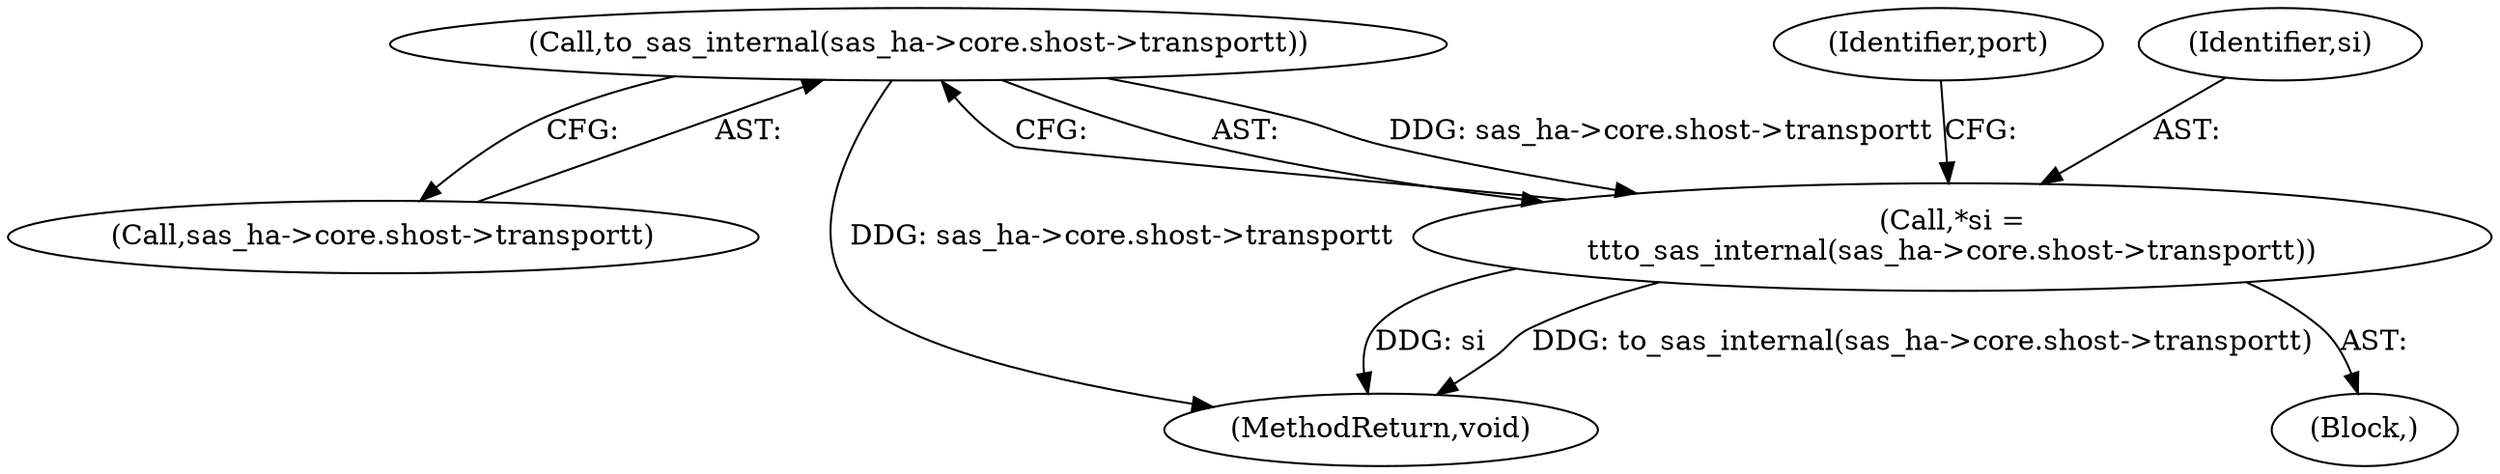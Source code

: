 digraph "0_linux_0558f33c06bb910e2879e355192227a8e8f0219d_9@pointer" {
"1000120" [label="(Call,to_sas_internal(sas_ha->core.shost->transportt))"];
"1000118" [label="(Call,*si =\n\t\tto_sas_internal(sas_ha->core.shost->transportt))"];
"1000121" [label="(Call,sas_ha->core.shost->transportt)"];
"1000120" [label="(Call,to_sas_internal(sas_ha->core.shost->transportt))"];
"1000283" [label="(MethodReturn,void)"];
"1000104" [label="(Block,)"];
"1000132" [label="(Identifier,port)"];
"1000118" [label="(Call,*si =\n\t\tto_sas_internal(sas_ha->core.shost->transportt))"];
"1000119" [label="(Identifier,si)"];
"1000120" -> "1000118"  [label="AST: "];
"1000120" -> "1000121"  [label="CFG: "];
"1000121" -> "1000120"  [label="AST: "];
"1000118" -> "1000120"  [label="CFG: "];
"1000120" -> "1000283"  [label="DDG: sas_ha->core.shost->transportt"];
"1000120" -> "1000118"  [label="DDG: sas_ha->core.shost->transportt"];
"1000118" -> "1000104"  [label="AST: "];
"1000119" -> "1000118"  [label="AST: "];
"1000132" -> "1000118"  [label="CFG: "];
"1000118" -> "1000283"  [label="DDG: to_sas_internal(sas_ha->core.shost->transportt)"];
"1000118" -> "1000283"  [label="DDG: si"];
}
